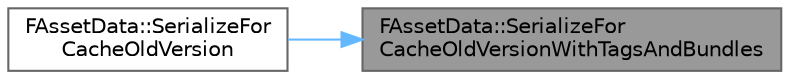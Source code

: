 digraph "FAssetData::SerializeForCacheOldVersionWithTagsAndBundles"
{
 // INTERACTIVE_SVG=YES
 // LATEX_PDF_SIZE
  bgcolor="transparent";
  edge [fontname=Helvetica,fontsize=10,labelfontname=Helvetica,labelfontsize=10];
  node [fontname=Helvetica,fontsize=10,shape=box,height=0.2,width=0.4];
  rankdir="RL";
  Node1 [id="Node000001",label="FAssetData::SerializeFor\lCacheOldVersionWithTagsAndBundles",height=0.2,width=0.4,color="gray40", fillcolor="grey60", style="filled", fontcolor="black",tooltip=" "];
  Node1 -> Node2 [id="edge1_Node000001_Node000002",dir="back",color="steelblue1",style="solid",tooltip=" "];
  Node2 [id="Node000002",label="FAssetData::SerializeFor\lCacheOldVersion",height=0.2,width=0.4,color="grey40", fillcolor="white", style="filled",URL="$dd/dc3/structFAssetData.html#a34827e1f18f0bcaef70fa679ad9b556a",tooltip="Serialize as part of the registry cache using legacy paths (versioned)"];
}
